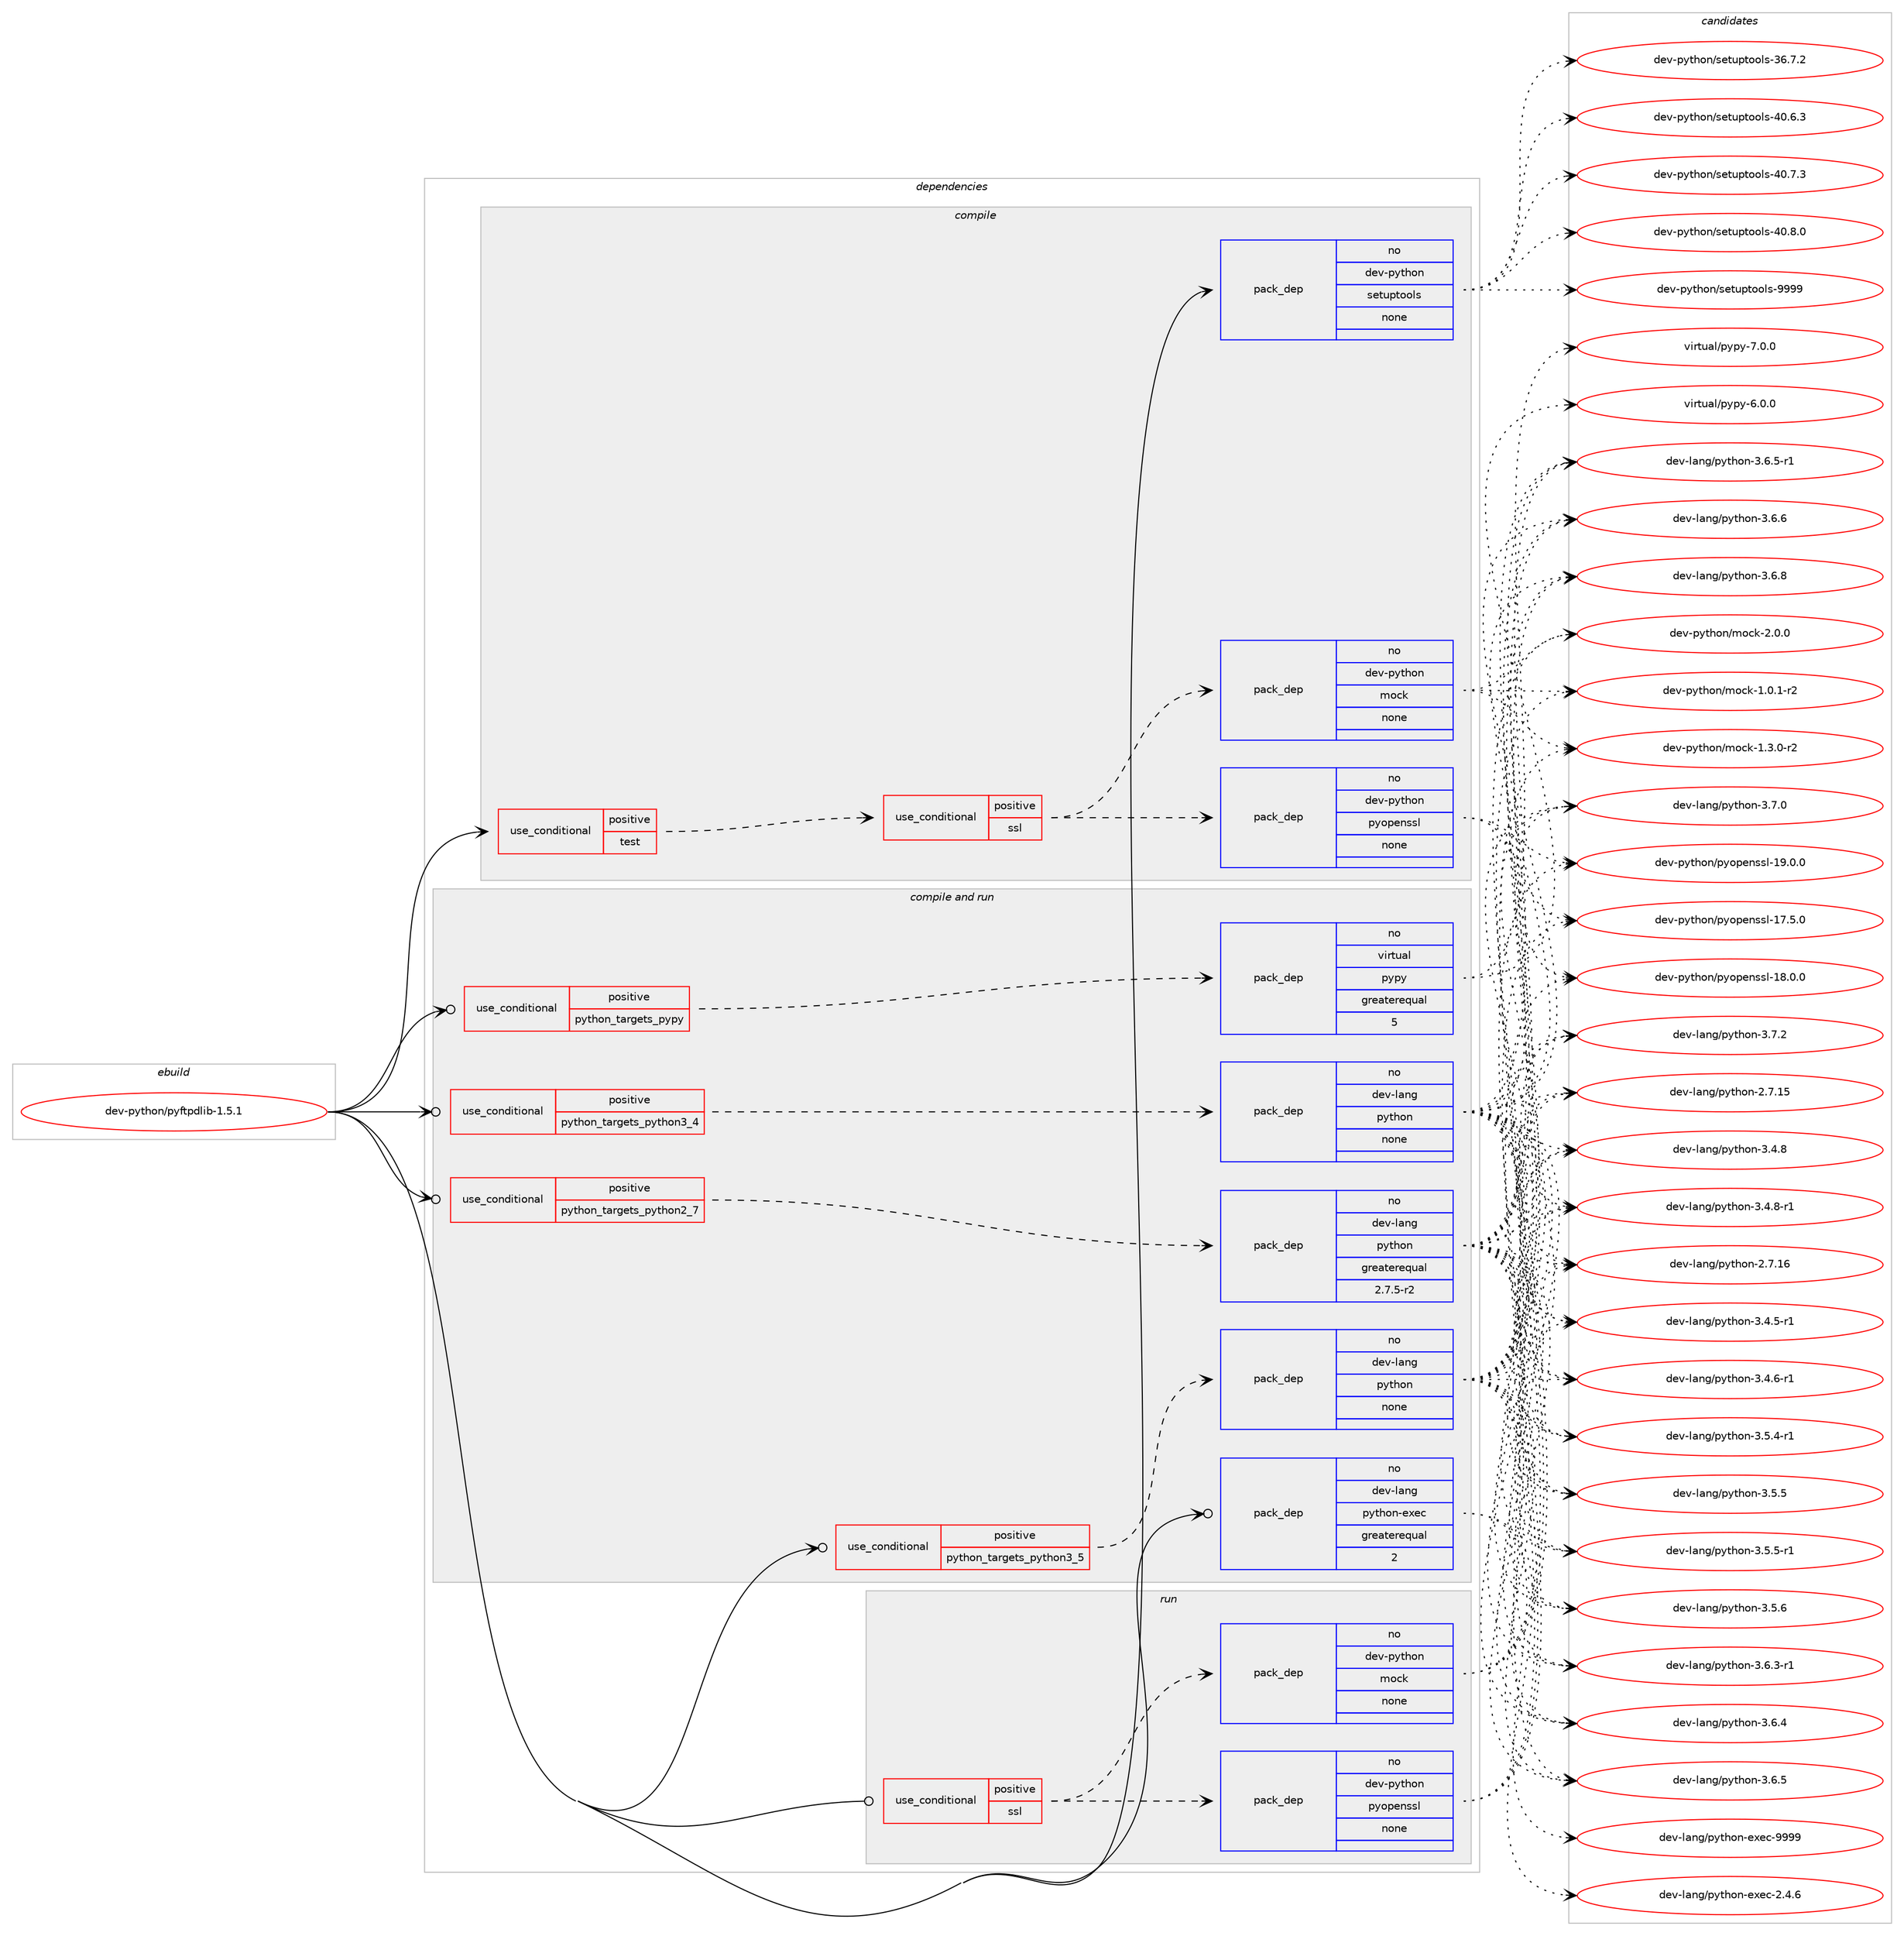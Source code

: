 digraph prolog {

# *************
# Graph options
# *************

newrank=true;
concentrate=true;
compound=true;
graph [rankdir=LR,fontname=Helvetica,fontsize=10,ranksep=1.5];#, ranksep=2.5, nodesep=0.2];
edge  [arrowhead=vee];
node  [fontname=Helvetica,fontsize=10];

# **********
# The ebuild
# **********

subgraph cluster_leftcol {
color=gray;
rank=same;
label=<<i>ebuild</i>>;
id [label="dev-python/pyftpdlib-1.5.1", color=red, width=4, href="../dev-python/pyftpdlib-1.5.1.svg"];
}

# ****************
# The dependencies
# ****************

subgraph cluster_midcol {
color=gray;
label=<<i>dependencies</i>>;
subgraph cluster_compile {
fillcolor="#eeeeee";
style=filled;
label=<<i>compile</i>>;
subgraph cond380772 {
dependency1429196 [label=<<TABLE BORDER="0" CELLBORDER="1" CELLSPACING="0" CELLPADDING="4"><TR><TD ROWSPAN="3" CELLPADDING="10">use_conditional</TD></TR><TR><TD>positive</TD></TR><TR><TD>test</TD></TR></TABLE>>, shape=none, color=red];
subgraph cond380773 {
dependency1429197 [label=<<TABLE BORDER="0" CELLBORDER="1" CELLSPACING="0" CELLPADDING="4"><TR><TD ROWSPAN="3" CELLPADDING="10">use_conditional</TD></TR><TR><TD>positive</TD></TR><TR><TD>ssl</TD></TR></TABLE>>, shape=none, color=red];
subgraph pack1025106 {
dependency1429198 [label=<<TABLE BORDER="0" CELLBORDER="1" CELLSPACING="0" CELLPADDING="4" WIDTH="220"><TR><TD ROWSPAN="6" CELLPADDING="30">pack_dep</TD></TR><TR><TD WIDTH="110">no</TD></TR><TR><TD>dev-python</TD></TR><TR><TD>pyopenssl</TD></TR><TR><TD>none</TD></TR><TR><TD></TD></TR></TABLE>>, shape=none, color=blue];
}
dependency1429197:e -> dependency1429198:w [weight=20,style="dashed",arrowhead="vee"];
subgraph pack1025107 {
dependency1429199 [label=<<TABLE BORDER="0" CELLBORDER="1" CELLSPACING="0" CELLPADDING="4" WIDTH="220"><TR><TD ROWSPAN="6" CELLPADDING="30">pack_dep</TD></TR><TR><TD WIDTH="110">no</TD></TR><TR><TD>dev-python</TD></TR><TR><TD>mock</TD></TR><TR><TD>none</TD></TR><TR><TD></TD></TR></TABLE>>, shape=none, color=blue];
}
dependency1429197:e -> dependency1429199:w [weight=20,style="dashed",arrowhead="vee"];
}
dependency1429196:e -> dependency1429197:w [weight=20,style="dashed",arrowhead="vee"];
}
id:e -> dependency1429196:w [weight=20,style="solid",arrowhead="vee"];
subgraph pack1025108 {
dependency1429200 [label=<<TABLE BORDER="0" CELLBORDER="1" CELLSPACING="0" CELLPADDING="4" WIDTH="220"><TR><TD ROWSPAN="6" CELLPADDING="30">pack_dep</TD></TR><TR><TD WIDTH="110">no</TD></TR><TR><TD>dev-python</TD></TR><TR><TD>setuptools</TD></TR><TR><TD>none</TD></TR><TR><TD></TD></TR></TABLE>>, shape=none, color=blue];
}
id:e -> dependency1429200:w [weight=20,style="solid",arrowhead="vee"];
}
subgraph cluster_compileandrun {
fillcolor="#eeeeee";
style=filled;
label=<<i>compile and run</i>>;
subgraph cond380774 {
dependency1429201 [label=<<TABLE BORDER="0" CELLBORDER="1" CELLSPACING="0" CELLPADDING="4"><TR><TD ROWSPAN="3" CELLPADDING="10">use_conditional</TD></TR><TR><TD>positive</TD></TR><TR><TD>python_targets_pypy</TD></TR></TABLE>>, shape=none, color=red];
subgraph pack1025109 {
dependency1429202 [label=<<TABLE BORDER="0" CELLBORDER="1" CELLSPACING="0" CELLPADDING="4" WIDTH="220"><TR><TD ROWSPAN="6" CELLPADDING="30">pack_dep</TD></TR><TR><TD WIDTH="110">no</TD></TR><TR><TD>virtual</TD></TR><TR><TD>pypy</TD></TR><TR><TD>greaterequal</TD></TR><TR><TD>5</TD></TR></TABLE>>, shape=none, color=blue];
}
dependency1429201:e -> dependency1429202:w [weight=20,style="dashed",arrowhead="vee"];
}
id:e -> dependency1429201:w [weight=20,style="solid",arrowhead="odotvee"];
subgraph cond380775 {
dependency1429203 [label=<<TABLE BORDER="0" CELLBORDER="1" CELLSPACING="0" CELLPADDING="4"><TR><TD ROWSPAN="3" CELLPADDING="10">use_conditional</TD></TR><TR><TD>positive</TD></TR><TR><TD>python_targets_python2_7</TD></TR></TABLE>>, shape=none, color=red];
subgraph pack1025110 {
dependency1429204 [label=<<TABLE BORDER="0" CELLBORDER="1" CELLSPACING="0" CELLPADDING="4" WIDTH="220"><TR><TD ROWSPAN="6" CELLPADDING="30">pack_dep</TD></TR><TR><TD WIDTH="110">no</TD></TR><TR><TD>dev-lang</TD></TR><TR><TD>python</TD></TR><TR><TD>greaterequal</TD></TR><TR><TD>2.7.5-r2</TD></TR></TABLE>>, shape=none, color=blue];
}
dependency1429203:e -> dependency1429204:w [weight=20,style="dashed",arrowhead="vee"];
}
id:e -> dependency1429203:w [weight=20,style="solid",arrowhead="odotvee"];
subgraph cond380776 {
dependency1429205 [label=<<TABLE BORDER="0" CELLBORDER="1" CELLSPACING="0" CELLPADDING="4"><TR><TD ROWSPAN="3" CELLPADDING="10">use_conditional</TD></TR><TR><TD>positive</TD></TR><TR><TD>python_targets_python3_4</TD></TR></TABLE>>, shape=none, color=red];
subgraph pack1025111 {
dependency1429206 [label=<<TABLE BORDER="0" CELLBORDER="1" CELLSPACING="0" CELLPADDING="4" WIDTH="220"><TR><TD ROWSPAN="6" CELLPADDING="30">pack_dep</TD></TR><TR><TD WIDTH="110">no</TD></TR><TR><TD>dev-lang</TD></TR><TR><TD>python</TD></TR><TR><TD>none</TD></TR><TR><TD></TD></TR></TABLE>>, shape=none, color=blue];
}
dependency1429205:e -> dependency1429206:w [weight=20,style="dashed",arrowhead="vee"];
}
id:e -> dependency1429205:w [weight=20,style="solid",arrowhead="odotvee"];
subgraph cond380777 {
dependency1429207 [label=<<TABLE BORDER="0" CELLBORDER="1" CELLSPACING="0" CELLPADDING="4"><TR><TD ROWSPAN="3" CELLPADDING="10">use_conditional</TD></TR><TR><TD>positive</TD></TR><TR><TD>python_targets_python3_5</TD></TR></TABLE>>, shape=none, color=red];
subgraph pack1025112 {
dependency1429208 [label=<<TABLE BORDER="0" CELLBORDER="1" CELLSPACING="0" CELLPADDING="4" WIDTH="220"><TR><TD ROWSPAN="6" CELLPADDING="30">pack_dep</TD></TR><TR><TD WIDTH="110">no</TD></TR><TR><TD>dev-lang</TD></TR><TR><TD>python</TD></TR><TR><TD>none</TD></TR><TR><TD></TD></TR></TABLE>>, shape=none, color=blue];
}
dependency1429207:e -> dependency1429208:w [weight=20,style="dashed",arrowhead="vee"];
}
id:e -> dependency1429207:w [weight=20,style="solid",arrowhead="odotvee"];
subgraph pack1025113 {
dependency1429209 [label=<<TABLE BORDER="0" CELLBORDER="1" CELLSPACING="0" CELLPADDING="4" WIDTH="220"><TR><TD ROWSPAN="6" CELLPADDING="30">pack_dep</TD></TR><TR><TD WIDTH="110">no</TD></TR><TR><TD>dev-lang</TD></TR><TR><TD>python-exec</TD></TR><TR><TD>greaterequal</TD></TR><TR><TD>2</TD></TR></TABLE>>, shape=none, color=blue];
}
id:e -> dependency1429209:w [weight=20,style="solid",arrowhead="odotvee"];
}
subgraph cluster_run {
fillcolor="#eeeeee";
style=filled;
label=<<i>run</i>>;
subgraph cond380778 {
dependency1429210 [label=<<TABLE BORDER="0" CELLBORDER="1" CELLSPACING="0" CELLPADDING="4"><TR><TD ROWSPAN="3" CELLPADDING="10">use_conditional</TD></TR><TR><TD>positive</TD></TR><TR><TD>ssl</TD></TR></TABLE>>, shape=none, color=red];
subgraph pack1025114 {
dependency1429211 [label=<<TABLE BORDER="0" CELLBORDER="1" CELLSPACING="0" CELLPADDING="4" WIDTH="220"><TR><TD ROWSPAN="6" CELLPADDING="30">pack_dep</TD></TR><TR><TD WIDTH="110">no</TD></TR><TR><TD>dev-python</TD></TR><TR><TD>pyopenssl</TD></TR><TR><TD>none</TD></TR><TR><TD></TD></TR></TABLE>>, shape=none, color=blue];
}
dependency1429210:e -> dependency1429211:w [weight=20,style="dashed",arrowhead="vee"];
subgraph pack1025115 {
dependency1429212 [label=<<TABLE BORDER="0" CELLBORDER="1" CELLSPACING="0" CELLPADDING="4" WIDTH="220"><TR><TD ROWSPAN="6" CELLPADDING="30">pack_dep</TD></TR><TR><TD WIDTH="110">no</TD></TR><TR><TD>dev-python</TD></TR><TR><TD>mock</TD></TR><TR><TD>none</TD></TR><TR><TD></TD></TR></TABLE>>, shape=none, color=blue];
}
dependency1429210:e -> dependency1429212:w [weight=20,style="dashed",arrowhead="vee"];
}
id:e -> dependency1429210:w [weight=20,style="solid",arrowhead="odot"];
}
}

# **************
# The candidates
# **************

subgraph cluster_choices {
rank=same;
color=gray;
label=<<i>candidates</i>>;

subgraph choice1025106 {
color=black;
nodesep=1;
choice100101118451121211161041111104711212111111210111011511510845495546534648 [label="dev-python/pyopenssl-17.5.0", color=red, width=4,href="../dev-python/pyopenssl-17.5.0.svg"];
choice100101118451121211161041111104711212111111210111011511510845495646484648 [label="dev-python/pyopenssl-18.0.0", color=red, width=4,href="../dev-python/pyopenssl-18.0.0.svg"];
choice100101118451121211161041111104711212111111210111011511510845495746484648 [label="dev-python/pyopenssl-19.0.0", color=red, width=4,href="../dev-python/pyopenssl-19.0.0.svg"];
dependency1429198:e -> choice100101118451121211161041111104711212111111210111011511510845495546534648:w [style=dotted,weight="100"];
dependency1429198:e -> choice100101118451121211161041111104711212111111210111011511510845495646484648:w [style=dotted,weight="100"];
dependency1429198:e -> choice100101118451121211161041111104711212111111210111011511510845495746484648:w [style=dotted,weight="100"];
}
subgraph choice1025107 {
color=black;
nodesep=1;
choice1001011184511212111610411111047109111991074549464846494511450 [label="dev-python/mock-1.0.1-r2", color=red, width=4,href="../dev-python/mock-1.0.1-r2.svg"];
choice1001011184511212111610411111047109111991074549465146484511450 [label="dev-python/mock-1.3.0-r2", color=red, width=4,href="../dev-python/mock-1.3.0-r2.svg"];
choice100101118451121211161041111104710911199107455046484648 [label="dev-python/mock-2.0.0", color=red, width=4,href="../dev-python/mock-2.0.0.svg"];
dependency1429199:e -> choice1001011184511212111610411111047109111991074549464846494511450:w [style=dotted,weight="100"];
dependency1429199:e -> choice1001011184511212111610411111047109111991074549465146484511450:w [style=dotted,weight="100"];
dependency1429199:e -> choice100101118451121211161041111104710911199107455046484648:w [style=dotted,weight="100"];
}
subgraph choice1025108 {
color=black;
nodesep=1;
choice100101118451121211161041111104711510111611711211611111110811545515446554650 [label="dev-python/setuptools-36.7.2", color=red, width=4,href="../dev-python/setuptools-36.7.2.svg"];
choice100101118451121211161041111104711510111611711211611111110811545524846544651 [label="dev-python/setuptools-40.6.3", color=red, width=4,href="../dev-python/setuptools-40.6.3.svg"];
choice100101118451121211161041111104711510111611711211611111110811545524846554651 [label="dev-python/setuptools-40.7.3", color=red, width=4,href="../dev-python/setuptools-40.7.3.svg"];
choice100101118451121211161041111104711510111611711211611111110811545524846564648 [label="dev-python/setuptools-40.8.0", color=red, width=4,href="../dev-python/setuptools-40.8.0.svg"];
choice10010111845112121116104111110471151011161171121161111111081154557575757 [label="dev-python/setuptools-9999", color=red, width=4,href="../dev-python/setuptools-9999.svg"];
dependency1429200:e -> choice100101118451121211161041111104711510111611711211611111110811545515446554650:w [style=dotted,weight="100"];
dependency1429200:e -> choice100101118451121211161041111104711510111611711211611111110811545524846544651:w [style=dotted,weight="100"];
dependency1429200:e -> choice100101118451121211161041111104711510111611711211611111110811545524846554651:w [style=dotted,weight="100"];
dependency1429200:e -> choice100101118451121211161041111104711510111611711211611111110811545524846564648:w [style=dotted,weight="100"];
dependency1429200:e -> choice10010111845112121116104111110471151011161171121161111111081154557575757:w [style=dotted,weight="100"];
}
subgraph choice1025109 {
color=black;
nodesep=1;
choice1181051141161179710847112121112121455446484648 [label="virtual/pypy-6.0.0", color=red, width=4,href="../virtual/pypy-6.0.0.svg"];
choice1181051141161179710847112121112121455546484648 [label="virtual/pypy-7.0.0", color=red, width=4,href="../virtual/pypy-7.0.0.svg"];
dependency1429202:e -> choice1181051141161179710847112121112121455446484648:w [style=dotted,weight="100"];
dependency1429202:e -> choice1181051141161179710847112121112121455546484648:w [style=dotted,weight="100"];
}
subgraph choice1025110 {
color=black;
nodesep=1;
choice10010111845108971101034711212111610411111045504655464953 [label="dev-lang/python-2.7.15", color=red, width=4,href="../dev-lang/python-2.7.15.svg"];
choice10010111845108971101034711212111610411111045504655464954 [label="dev-lang/python-2.7.16", color=red, width=4,href="../dev-lang/python-2.7.16.svg"];
choice1001011184510897110103471121211161041111104551465246534511449 [label="dev-lang/python-3.4.5-r1", color=red, width=4,href="../dev-lang/python-3.4.5-r1.svg"];
choice1001011184510897110103471121211161041111104551465246544511449 [label="dev-lang/python-3.4.6-r1", color=red, width=4,href="../dev-lang/python-3.4.6-r1.svg"];
choice100101118451089711010347112121116104111110455146524656 [label="dev-lang/python-3.4.8", color=red, width=4,href="../dev-lang/python-3.4.8.svg"];
choice1001011184510897110103471121211161041111104551465246564511449 [label="dev-lang/python-3.4.8-r1", color=red, width=4,href="../dev-lang/python-3.4.8-r1.svg"];
choice1001011184510897110103471121211161041111104551465346524511449 [label="dev-lang/python-3.5.4-r1", color=red, width=4,href="../dev-lang/python-3.5.4-r1.svg"];
choice100101118451089711010347112121116104111110455146534653 [label="dev-lang/python-3.5.5", color=red, width=4,href="../dev-lang/python-3.5.5.svg"];
choice1001011184510897110103471121211161041111104551465346534511449 [label="dev-lang/python-3.5.5-r1", color=red, width=4,href="../dev-lang/python-3.5.5-r1.svg"];
choice100101118451089711010347112121116104111110455146534654 [label="dev-lang/python-3.5.6", color=red, width=4,href="../dev-lang/python-3.5.6.svg"];
choice1001011184510897110103471121211161041111104551465446514511449 [label="dev-lang/python-3.6.3-r1", color=red, width=4,href="../dev-lang/python-3.6.3-r1.svg"];
choice100101118451089711010347112121116104111110455146544652 [label="dev-lang/python-3.6.4", color=red, width=4,href="../dev-lang/python-3.6.4.svg"];
choice100101118451089711010347112121116104111110455146544653 [label="dev-lang/python-3.6.5", color=red, width=4,href="../dev-lang/python-3.6.5.svg"];
choice1001011184510897110103471121211161041111104551465446534511449 [label="dev-lang/python-3.6.5-r1", color=red, width=4,href="../dev-lang/python-3.6.5-r1.svg"];
choice100101118451089711010347112121116104111110455146544654 [label="dev-lang/python-3.6.6", color=red, width=4,href="../dev-lang/python-3.6.6.svg"];
choice100101118451089711010347112121116104111110455146544656 [label="dev-lang/python-3.6.8", color=red, width=4,href="../dev-lang/python-3.6.8.svg"];
choice100101118451089711010347112121116104111110455146554648 [label="dev-lang/python-3.7.0", color=red, width=4,href="../dev-lang/python-3.7.0.svg"];
choice100101118451089711010347112121116104111110455146554650 [label="dev-lang/python-3.7.2", color=red, width=4,href="../dev-lang/python-3.7.2.svg"];
dependency1429204:e -> choice10010111845108971101034711212111610411111045504655464953:w [style=dotted,weight="100"];
dependency1429204:e -> choice10010111845108971101034711212111610411111045504655464954:w [style=dotted,weight="100"];
dependency1429204:e -> choice1001011184510897110103471121211161041111104551465246534511449:w [style=dotted,weight="100"];
dependency1429204:e -> choice1001011184510897110103471121211161041111104551465246544511449:w [style=dotted,weight="100"];
dependency1429204:e -> choice100101118451089711010347112121116104111110455146524656:w [style=dotted,weight="100"];
dependency1429204:e -> choice1001011184510897110103471121211161041111104551465246564511449:w [style=dotted,weight="100"];
dependency1429204:e -> choice1001011184510897110103471121211161041111104551465346524511449:w [style=dotted,weight="100"];
dependency1429204:e -> choice100101118451089711010347112121116104111110455146534653:w [style=dotted,weight="100"];
dependency1429204:e -> choice1001011184510897110103471121211161041111104551465346534511449:w [style=dotted,weight="100"];
dependency1429204:e -> choice100101118451089711010347112121116104111110455146534654:w [style=dotted,weight="100"];
dependency1429204:e -> choice1001011184510897110103471121211161041111104551465446514511449:w [style=dotted,weight="100"];
dependency1429204:e -> choice100101118451089711010347112121116104111110455146544652:w [style=dotted,weight="100"];
dependency1429204:e -> choice100101118451089711010347112121116104111110455146544653:w [style=dotted,weight="100"];
dependency1429204:e -> choice1001011184510897110103471121211161041111104551465446534511449:w [style=dotted,weight="100"];
dependency1429204:e -> choice100101118451089711010347112121116104111110455146544654:w [style=dotted,weight="100"];
dependency1429204:e -> choice100101118451089711010347112121116104111110455146544656:w [style=dotted,weight="100"];
dependency1429204:e -> choice100101118451089711010347112121116104111110455146554648:w [style=dotted,weight="100"];
dependency1429204:e -> choice100101118451089711010347112121116104111110455146554650:w [style=dotted,weight="100"];
}
subgraph choice1025111 {
color=black;
nodesep=1;
choice10010111845108971101034711212111610411111045504655464953 [label="dev-lang/python-2.7.15", color=red, width=4,href="../dev-lang/python-2.7.15.svg"];
choice10010111845108971101034711212111610411111045504655464954 [label="dev-lang/python-2.7.16", color=red, width=4,href="../dev-lang/python-2.7.16.svg"];
choice1001011184510897110103471121211161041111104551465246534511449 [label="dev-lang/python-3.4.5-r1", color=red, width=4,href="../dev-lang/python-3.4.5-r1.svg"];
choice1001011184510897110103471121211161041111104551465246544511449 [label="dev-lang/python-3.4.6-r1", color=red, width=4,href="../dev-lang/python-3.4.6-r1.svg"];
choice100101118451089711010347112121116104111110455146524656 [label="dev-lang/python-3.4.8", color=red, width=4,href="../dev-lang/python-3.4.8.svg"];
choice1001011184510897110103471121211161041111104551465246564511449 [label="dev-lang/python-3.4.8-r1", color=red, width=4,href="../dev-lang/python-3.4.8-r1.svg"];
choice1001011184510897110103471121211161041111104551465346524511449 [label="dev-lang/python-3.5.4-r1", color=red, width=4,href="../dev-lang/python-3.5.4-r1.svg"];
choice100101118451089711010347112121116104111110455146534653 [label="dev-lang/python-3.5.5", color=red, width=4,href="../dev-lang/python-3.5.5.svg"];
choice1001011184510897110103471121211161041111104551465346534511449 [label="dev-lang/python-3.5.5-r1", color=red, width=4,href="../dev-lang/python-3.5.5-r1.svg"];
choice100101118451089711010347112121116104111110455146534654 [label="dev-lang/python-3.5.6", color=red, width=4,href="../dev-lang/python-3.5.6.svg"];
choice1001011184510897110103471121211161041111104551465446514511449 [label="dev-lang/python-3.6.3-r1", color=red, width=4,href="../dev-lang/python-3.6.3-r1.svg"];
choice100101118451089711010347112121116104111110455146544652 [label="dev-lang/python-3.6.4", color=red, width=4,href="../dev-lang/python-3.6.4.svg"];
choice100101118451089711010347112121116104111110455146544653 [label="dev-lang/python-3.6.5", color=red, width=4,href="../dev-lang/python-3.6.5.svg"];
choice1001011184510897110103471121211161041111104551465446534511449 [label="dev-lang/python-3.6.5-r1", color=red, width=4,href="../dev-lang/python-3.6.5-r1.svg"];
choice100101118451089711010347112121116104111110455146544654 [label="dev-lang/python-3.6.6", color=red, width=4,href="../dev-lang/python-3.6.6.svg"];
choice100101118451089711010347112121116104111110455146544656 [label="dev-lang/python-3.6.8", color=red, width=4,href="../dev-lang/python-3.6.8.svg"];
choice100101118451089711010347112121116104111110455146554648 [label="dev-lang/python-3.7.0", color=red, width=4,href="../dev-lang/python-3.7.0.svg"];
choice100101118451089711010347112121116104111110455146554650 [label="dev-lang/python-3.7.2", color=red, width=4,href="../dev-lang/python-3.7.2.svg"];
dependency1429206:e -> choice10010111845108971101034711212111610411111045504655464953:w [style=dotted,weight="100"];
dependency1429206:e -> choice10010111845108971101034711212111610411111045504655464954:w [style=dotted,weight="100"];
dependency1429206:e -> choice1001011184510897110103471121211161041111104551465246534511449:w [style=dotted,weight="100"];
dependency1429206:e -> choice1001011184510897110103471121211161041111104551465246544511449:w [style=dotted,weight="100"];
dependency1429206:e -> choice100101118451089711010347112121116104111110455146524656:w [style=dotted,weight="100"];
dependency1429206:e -> choice1001011184510897110103471121211161041111104551465246564511449:w [style=dotted,weight="100"];
dependency1429206:e -> choice1001011184510897110103471121211161041111104551465346524511449:w [style=dotted,weight="100"];
dependency1429206:e -> choice100101118451089711010347112121116104111110455146534653:w [style=dotted,weight="100"];
dependency1429206:e -> choice1001011184510897110103471121211161041111104551465346534511449:w [style=dotted,weight="100"];
dependency1429206:e -> choice100101118451089711010347112121116104111110455146534654:w [style=dotted,weight="100"];
dependency1429206:e -> choice1001011184510897110103471121211161041111104551465446514511449:w [style=dotted,weight="100"];
dependency1429206:e -> choice100101118451089711010347112121116104111110455146544652:w [style=dotted,weight="100"];
dependency1429206:e -> choice100101118451089711010347112121116104111110455146544653:w [style=dotted,weight="100"];
dependency1429206:e -> choice1001011184510897110103471121211161041111104551465446534511449:w [style=dotted,weight="100"];
dependency1429206:e -> choice100101118451089711010347112121116104111110455146544654:w [style=dotted,weight="100"];
dependency1429206:e -> choice100101118451089711010347112121116104111110455146544656:w [style=dotted,weight="100"];
dependency1429206:e -> choice100101118451089711010347112121116104111110455146554648:w [style=dotted,weight="100"];
dependency1429206:e -> choice100101118451089711010347112121116104111110455146554650:w [style=dotted,weight="100"];
}
subgraph choice1025112 {
color=black;
nodesep=1;
choice10010111845108971101034711212111610411111045504655464953 [label="dev-lang/python-2.7.15", color=red, width=4,href="../dev-lang/python-2.7.15.svg"];
choice10010111845108971101034711212111610411111045504655464954 [label="dev-lang/python-2.7.16", color=red, width=4,href="../dev-lang/python-2.7.16.svg"];
choice1001011184510897110103471121211161041111104551465246534511449 [label="dev-lang/python-3.4.5-r1", color=red, width=4,href="../dev-lang/python-3.4.5-r1.svg"];
choice1001011184510897110103471121211161041111104551465246544511449 [label="dev-lang/python-3.4.6-r1", color=red, width=4,href="../dev-lang/python-3.4.6-r1.svg"];
choice100101118451089711010347112121116104111110455146524656 [label="dev-lang/python-3.4.8", color=red, width=4,href="../dev-lang/python-3.4.8.svg"];
choice1001011184510897110103471121211161041111104551465246564511449 [label="dev-lang/python-3.4.8-r1", color=red, width=4,href="../dev-lang/python-3.4.8-r1.svg"];
choice1001011184510897110103471121211161041111104551465346524511449 [label="dev-lang/python-3.5.4-r1", color=red, width=4,href="../dev-lang/python-3.5.4-r1.svg"];
choice100101118451089711010347112121116104111110455146534653 [label="dev-lang/python-3.5.5", color=red, width=4,href="../dev-lang/python-3.5.5.svg"];
choice1001011184510897110103471121211161041111104551465346534511449 [label="dev-lang/python-3.5.5-r1", color=red, width=4,href="../dev-lang/python-3.5.5-r1.svg"];
choice100101118451089711010347112121116104111110455146534654 [label="dev-lang/python-3.5.6", color=red, width=4,href="../dev-lang/python-3.5.6.svg"];
choice1001011184510897110103471121211161041111104551465446514511449 [label="dev-lang/python-3.6.3-r1", color=red, width=4,href="../dev-lang/python-3.6.3-r1.svg"];
choice100101118451089711010347112121116104111110455146544652 [label="dev-lang/python-3.6.4", color=red, width=4,href="../dev-lang/python-3.6.4.svg"];
choice100101118451089711010347112121116104111110455146544653 [label="dev-lang/python-3.6.5", color=red, width=4,href="../dev-lang/python-3.6.5.svg"];
choice1001011184510897110103471121211161041111104551465446534511449 [label="dev-lang/python-3.6.5-r1", color=red, width=4,href="../dev-lang/python-3.6.5-r1.svg"];
choice100101118451089711010347112121116104111110455146544654 [label="dev-lang/python-3.6.6", color=red, width=4,href="../dev-lang/python-3.6.6.svg"];
choice100101118451089711010347112121116104111110455146544656 [label="dev-lang/python-3.6.8", color=red, width=4,href="../dev-lang/python-3.6.8.svg"];
choice100101118451089711010347112121116104111110455146554648 [label="dev-lang/python-3.7.0", color=red, width=4,href="../dev-lang/python-3.7.0.svg"];
choice100101118451089711010347112121116104111110455146554650 [label="dev-lang/python-3.7.2", color=red, width=4,href="../dev-lang/python-3.7.2.svg"];
dependency1429208:e -> choice10010111845108971101034711212111610411111045504655464953:w [style=dotted,weight="100"];
dependency1429208:e -> choice10010111845108971101034711212111610411111045504655464954:w [style=dotted,weight="100"];
dependency1429208:e -> choice1001011184510897110103471121211161041111104551465246534511449:w [style=dotted,weight="100"];
dependency1429208:e -> choice1001011184510897110103471121211161041111104551465246544511449:w [style=dotted,weight="100"];
dependency1429208:e -> choice100101118451089711010347112121116104111110455146524656:w [style=dotted,weight="100"];
dependency1429208:e -> choice1001011184510897110103471121211161041111104551465246564511449:w [style=dotted,weight="100"];
dependency1429208:e -> choice1001011184510897110103471121211161041111104551465346524511449:w [style=dotted,weight="100"];
dependency1429208:e -> choice100101118451089711010347112121116104111110455146534653:w [style=dotted,weight="100"];
dependency1429208:e -> choice1001011184510897110103471121211161041111104551465346534511449:w [style=dotted,weight="100"];
dependency1429208:e -> choice100101118451089711010347112121116104111110455146534654:w [style=dotted,weight="100"];
dependency1429208:e -> choice1001011184510897110103471121211161041111104551465446514511449:w [style=dotted,weight="100"];
dependency1429208:e -> choice100101118451089711010347112121116104111110455146544652:w [style=dotted,weight="100"];
dependency1429208:e -> choice100101118451089711010347112121116104111110455146544653:w [style=dotted,weight="100"];
dependency1429208:e -> choice1001011184510897110103471121211161041111104551465446534511449:w [style=dotted,weight="100"];
dependency1429208:e -> choice100101118451089711010347112121116104111110455146544654:w [style=dotted,weight="100"];
dependency1429208:e -> choice100101118451089711010347112121116104111110455146544656:w [style=dotted,weight="100"];
dependency1429208:e -> choice100101118451089711010347112121116104111110455146554648:w [style=dotted,weight="100"];
dependency1429208:e -> choice100101118451089711010347112121116104111110455146554650:w [style=dotted,weight="100"];
}
subgraph choice1025113 {
color=black;
nodesep=1;
choice1001011184510897110103471121211161041111104510112010199455046524654 [label="dev-lang/python-exec-2.4.6", color=red, width=4,href="../dev-lang/python-exec-2.4.6.svg"];
choice10010111845108971101034711212111610411111045101120101994557575757 [label="dev-lang/python-exec-9999", color=red, width=4,href="../dev-lang/python-exec-9999.svg"];
dependency1429209:e -> choice1001011184510897110103471121211161041111104510112010199455046524654:w [style=dotted,weight="100"];
dependency1429209:e -> choice10010111845108971101034711212111610411111045101120101994557575757:w [style=dotted,weight="100"];
}
subgraph choice1025114 {
color=black;
nodesep=1;
choice100101118451121211161041111104711212111111210111011511510845495546534648 [label="dev-python/pyopenssl-17.5.0", color=red, width=4,href="../dev-python/pyopenssl-17.5.0.svg"];
choice100101118451121211161041111104711212111111210111011511510845495646484648 [label="dev-python/pyopenssl-18.0.0", color=red, width=4,href="../dev-python/pyopenssl-18.0.0.svg"];
choice100101118451121211161041111104711212111111210111011511510845495746484648 [label="dev-python/pyopenssl-19.0.0", color=red, width=4,href="../dev-python/pyopenssl-19.0.0.svg"];
dependency1429211:e -> choice100101118451121211161041111104711212111111210111011511510845495546534648:w [style=dotted,weight="100"];
dependency1429211:e -> choice100101118451121211161041111104711212111111210111011511510845495646484648:w [style=dotted,weight="100"];
dependency1429211:e -> choice100101118451121211161041111104711212111111210111011511510845495746484648:w [style=dotted,weight="100"];
}
subgraph choice1025115 {
color=black;
nodesep=1;
choice1001011184511212111610411111047109111991074549464846494511450 [label="dev-python/mock-1.0.1-r2", color=red, width=4,href="../dev-python/mock-1.0.1-r2.svg"];
choice1001011184511212111610411111047109111991074549465146484511450 [label="dev-python/mock-1.3.0-r2", color=red, width=4,href="../dev-python/mock-1.3.0-r2.svg"];
choice100101118451121211161041111104710911199107455046484648 [label="dev-python/mock-2.0.0", color=red, width=4,href="../dev-python/mock-2.0.0.svg"];
dependency1429212:e -> choice1001011184511212111610411111047109111991074549464846494511450:w [style=dotted,weight="100"];
dependency1429212:e -> choice1001011184511212111610411111047109111991074549465146484511450:w [style=dotted,weight="100"];
dependency1429212:e -> choice100101118451121211161041111104710911199107455046484648:w [style=dotted,weight="100"];
}
}

}
